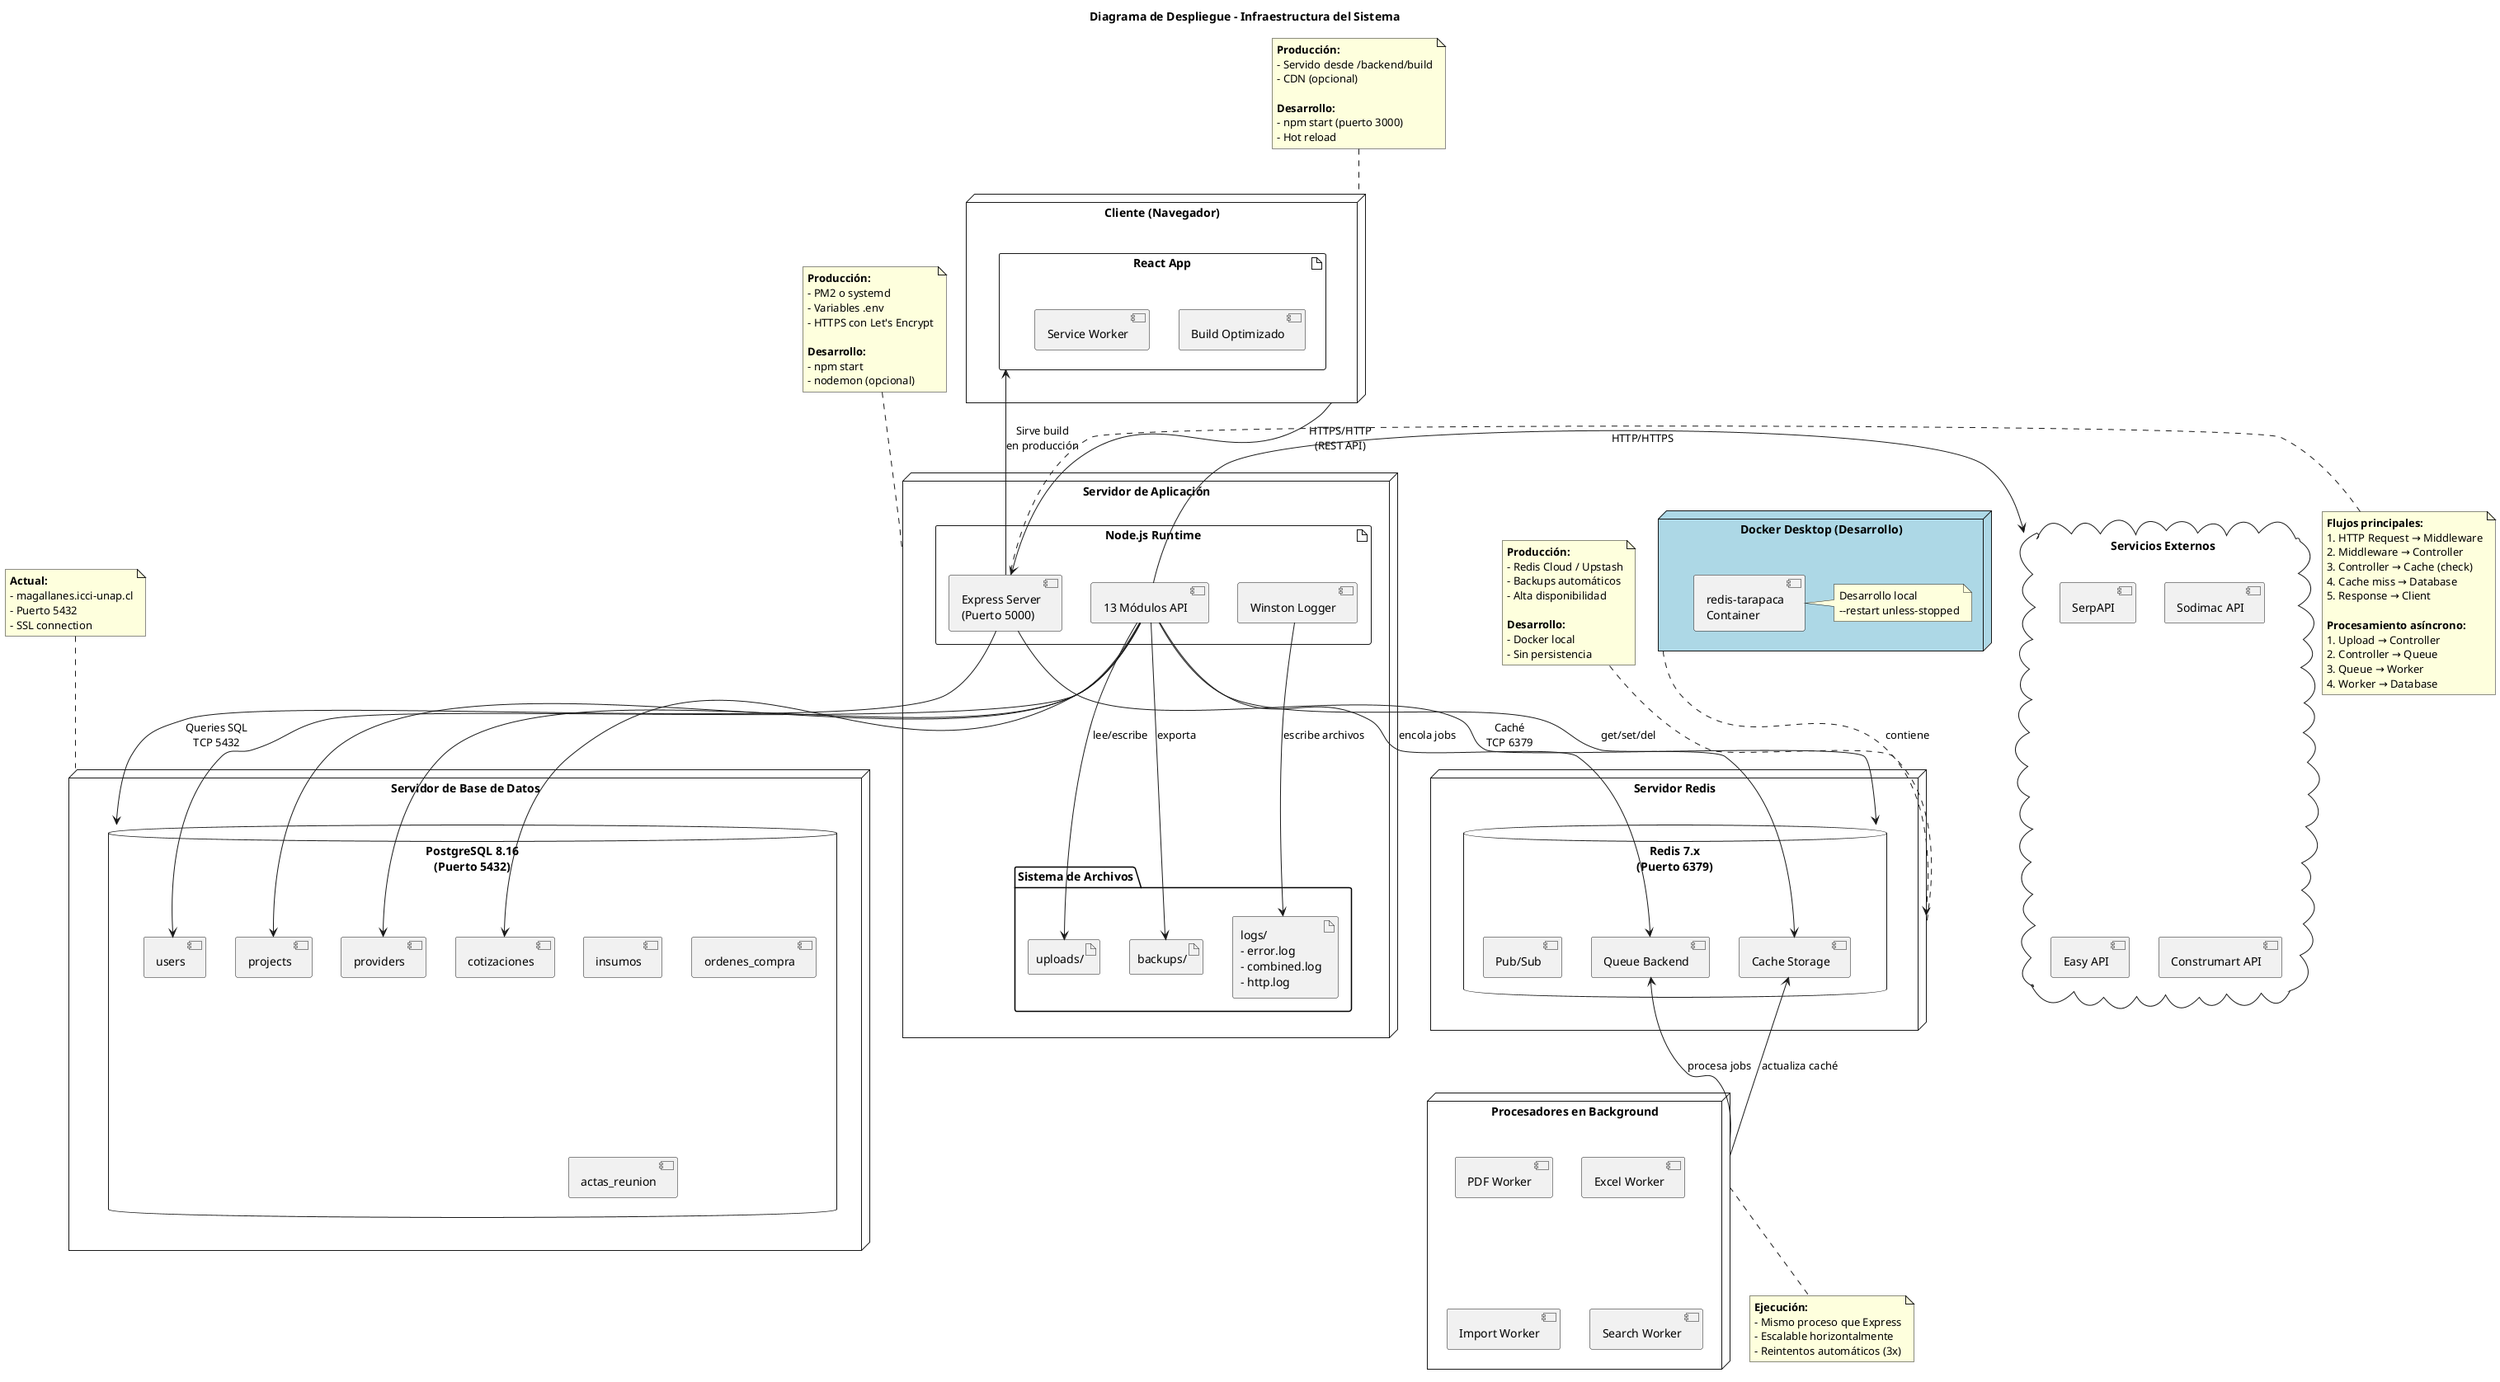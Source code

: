 @startuml
title Diagrama de Despliegue - Infraestructura del Sistema

' ==================== CLIENTE ====================
node "Cliente (Navegador)" as Client {
  artifact "React App" as ReactApp {
    component "Build Optimizado" as Build
    component "Service Worker" as SW
  }
}

' ==================== SERVIDOR ====================
node "Servidor de Aplicación" as AppServer {
  artifact "Node.js Runtime" as NodeRuntime {
    component "Express Server\n(Puerto 5000)" as Express
    component "13 Módulos API" as Modules
    component "Winston Logger" as Winston
  }
  
  folder "Sistema de Archivos" as FileSystem {
    artifact "logs/\n- error.log\n- combined.log\n- http.log" as Logs
    artifact "uploads/" as Uploads
    artifact "backups/" as Backups
  }
}

' ==================== REDIS ====================
node "Servidor Redis" as RedisServer {
  database "Redis 7.x\n(Puerto 6379)" as Redis {
    component "Cache Storage" as CacheStore
    component "Queue Backend" as QueueBackend
    component "Pub/Sub" as PubSub
  }
}

' ==================== BASE DE DATOS ====================
node "Servidor de Base de Datos" as DBServer {
  database "PostgreSQL 8.16\n(Puerto 5432)" as PostgreSQL {
    component "users" as DBUsers
    component "projects" as DBProjects
    component "providers" as DBProviders
    component "cotizaciones" as DBCotizaciones
    component "insumos" as DBInsumos
    component "ordenes_compra" as DBOrdenes
    component "actas_reunion" as DBActas
  }
}

' ==================== WORKERS ====================
node "Procesadores en Background" as WorkerNode {
  component "PDF Worker" as PDFWorker
  component "Excel Worker" as ExcelWorker
  component "Import Worker" as ImportWorker
  component "Search Worker" as SearchWorker
}

' ==================== SERVICIOS EXTERNOS ====================
cloud "Servicios Externos" as External {
  component "SerpAPI" as SerpAPI
  component "Sodimac API" as Sodimac
  component "Easy API" as Easy
  component "Construmart API" as Construmart
}

' ==================== DOCKER (OPCIONAL) ====================
node "Docker Desktop (Desarrollo)" as Docker #LightBlue {
  component "redis-tarapaca\nContainer" as RedisContainer
  note right of RedisContainer
    Desarrollo local
    --restart unless-stopped
  end note
}

' ==================== CONEXIONES ====================

' Cliente ↔ Servidor
Client -down-> Express : HTTPS/HTTP\n(REST API)
Express -up-> ReactApp : Sirve build\nen producción

' Servidor ↔ Redis
Express -right-> Redis : Caché\nTCP 6379
Modules --> CacheStore : get/set/del
Modules --> QueueBackend : encola jobs

' Workers ↔ Redis
WorkerNode -up-> QueueBackend : procesa jobs
WorkerNode --> CacheStore : actualiza caché

' Servidor ↔ PostgreSQL
Express -down-> PostgreSQL : Queries SQL\nTCP 5432
Modules --> DBUsers
Modules --> DBProjects
Modules --> DBProviders
Modules --> DBCotizaciones

' Logs
Winston --> Logs : escribe archivos

' Archivos
Modules --> Uploads : lee/escribe
Modules --> Backups : exporta

' Servicios Externos
Modules -right-> External : HTTP/HTTPS

' Docker
Docker .down.> RedisServer : contiene

' ==================== NOTAS DE DESPLIEGUE ====================

note top of Client
  **Producción:**
  - Servido desde /backend/build
  - CDN (opcional)
  
  **Desarrollo:**
  - npm start (puerto 3000)
  - Hot reload
end note

note top of AppServer
  **Producción:**
  - PM2 o systemd
  - Variables .env
  - HTTPS con Let's Encrypt
  
  **Desarrollo:**
  - npm start
  - nodemon (opcional)
end note

note top of RedisServer
  **Producción:**
  - Redis Cloud / Upstash
  - Backups automáticos
  - Alta disponibilidad
  
  **Desarrollo:**
  - Docker local
  - Sin persistencia
end note

note top of DBServer
  **Actual:**
  - magallanes.icci-unap.cl
  - Puerto 5432
  - SSL connection
end note

note bottom of WorkerNode
  **Ejecución:**
  - Mismo proceso que Express
  - Escalable horizontalmente
  - Reintentos automáticos (3x)
end note

' ==================== FLUJOS DE DATOS ====================

note left of Express
  **Flujos principales:**
  1. HTTP Request → Middleware
  2. Middleware → Controller
  3. Controller → Cache (check)
  4. Cache miss → Database
  5. Response → Client
  
  **Procesamiento asíncrono:**
  1. Upload → Controller
  2. Controller → Queue
  3. Queue → Worker
  4. Worker → Database
end note

@enduml
